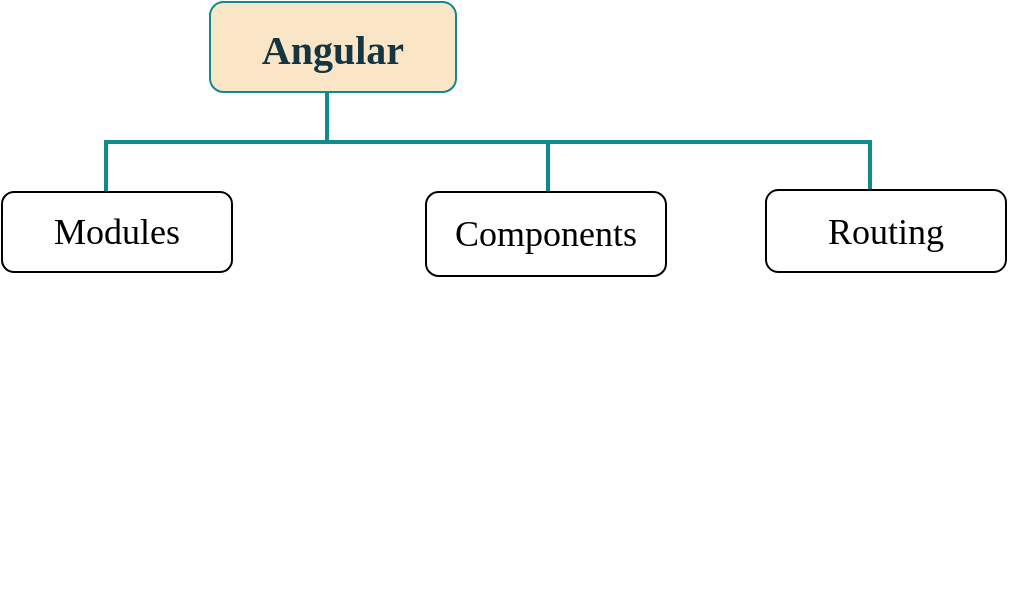 <mxfile version="20.8.23" type="device"><diagram name="Page-1" id="KyXjH5oMBMEuZ2q-bRTR"><mxGraphModel dx="794" dy="470" grid="0" gridSize="10" guides="1" tooltips="1" connect="1" arrows="1" fold="1" page="1" pageScale="1" pageWidth="850" pageHeight="1100" math="0" shadow="0"><root><mxCell id="0"/><mxCell id="1" parent="0"/><mxCell id="azaIa8lr01b7G_Qgb7cZ-1" value="An&lt;font style=&quot;font-size: 20px;&quot;&gt;gular&lt;/font&gt;" style="rounded=1;whiteSpace=wrap;html=1;fontFamily=Times New Roman;fontSize=20;fontColor=#143642;labelBackgroundColor=none;fillColor=#FAE5C7;strokeColor=#0F8B8D;fontStyle=1" vertex="1" parent="1"><mxGeometry x="315" y="57" width="123" height="45" as="geometry"/></mxCell><mxCell id="azaIa8lr01b7G_Qgb7cZ-2" value="" style="strokeWidth=2;html=1;shape=mxgraph.flowchart.annotation_2;align=left;labelPosition=right;pointerEvents=1;strokeColor=#0F8B8D;fontColor=#143642;fillColor=#FAE5C7;direction=south;labelBackgroundColor=none;" vertex="1" parent="1"><mxGeometry x="263" y="102" width="221" height="50" as="geometry"/></mxCell><mxCell id="azaIa8lr01b7G_Qgb7cZ-3" value="" style="strokeWidth=2;html=1;shape=mxgraph.flowchart.annotation_1;align=left;pointerEvents=1;strokeColor=#0F8B8D;fontColor=#143642;fillColor=#FAE5C7;direction=south;labelBackgroundColor=none;" vertex="1" parent="1"><mxGeometry x="484" y="127" width="161" height="24" as="geometry"/></mxCell><mxCell id="azaIa8lr01b7G_Qgb7cZ-5" value="Modules" style="rounded=1;whiteSpace=wrap;html=1;fontFamily=Times New Roman;fontSize=18;fontStyle=0;labelBackgroundColor=none;" vertex="1" parent="1"><mxGeometry x="211" y="152" width="115" height="40" as="geometry"/></mxCell><mxCell id="azaIa8lr01b7G_Qgb7cZ-6" style="edgeStyle=orthogonalEdgeStyle;rounded=0;orthogonalLoop=1;jettySize=auto;html=1;exitX=0.5;exitY=1;exitDx=0;exitDy=0;strokeColor=#A8201A;fontFamily=Times New Roman;fontSize=18;fontColor=default;fillColor=#FAE5C7;labelBackgroundColor=none;" edge="1" parent="1" source="azaIa8lr01b7G_Qgb7cZ-5" target="azaIa8lr01b7G_Qgb7cZ-5"><mxGeometry relative="1" as="geometry"/></mxCell><mxCell id="azaIa8lr01b7G_Qgb7cZ-8" style="edgeStyle=orthogonalEdgeStyle;rounded=0;orthogonalLoop=1;jettySize=auto;html=1;exitX=0.5;exitY=1;exitDx=0;exitDy=0;strokeColor=#A8201A;fontFamily=Times New Roman;fontSize=18;fontColor=default;fillColor=#FAE5C7;labelBackgroundColor=none;" edge="1" parent="1"><mxGeometry relative="1" as="geometry"><mxPoint x="553.5" y="272" as="sourcePoint"/><mxPoint x="553.5" y="272" as="targetPoint"/></mxGeometry></mxCell><mxCell id="azaIa8lr01b7G_Qgb7cZ-10" style="edgeStyle=orthogonalEdgeStyle;rounded=0;orthogonalLoop=1;jettySize=auto;html=1;exitX=0.5;exitY=1;exitDx=0;exitDy=0;strokeColor=#A8201A;fontFamily=Times New Roman;fontSize=18;fontColor=default;fillColor=#FAE5C7;labelBackgroundColor=none;" edge="1" parent="1"><mxGeometry relative="1" as="geometry"><mxPoint x="538.5" y="350" as="sourcePoint"/><mxPoint x="538.5" y="350" as="targetPoint"/></mxGeometry></mxCell><mxCell id="azaIa8lr01b7G_Qgb7cZ-11" value="Components" style="rounded=1;whiteSpace=wrap;html=1;fontFamily=Times New Roman;fontSize=18;labelBackgroundColor=none;" vertex="1" parent="1"><mxGeometry x="423" y="152" width="120" height="42" as="geometry"/></mxCell><mxCell id="azaIa8lr01b7G_Qgb7cZ-12" value="Routing" style="rounded=1;whiteSpace=wrap;html=1;fontFamily=Times New Roman;fontSize=18;labelBackgroundColor=none;" vertex="1" parent="1"><mxGeometry x="593" y="151" width="120" height="41" as="geometry"/></mxCell></root></mxGraphModel></diagram></mxfile>